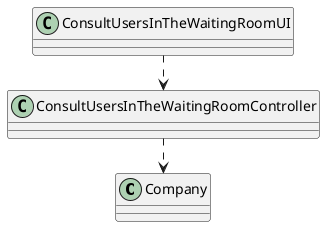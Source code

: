 @startuml
'https://plantuml.com/class-diagram

class Company {
}


class ConsultUsersInTheWaitingRoomUI

class ConsultUsersInTheWaitingRoomController{
}


left to right direction

ConsultUsersInTheWaitingRoomUI .> ConsultUsersInTheWaitingRoomController
ConsultUsersInTheWaitingRoomController .> Company

@enduml